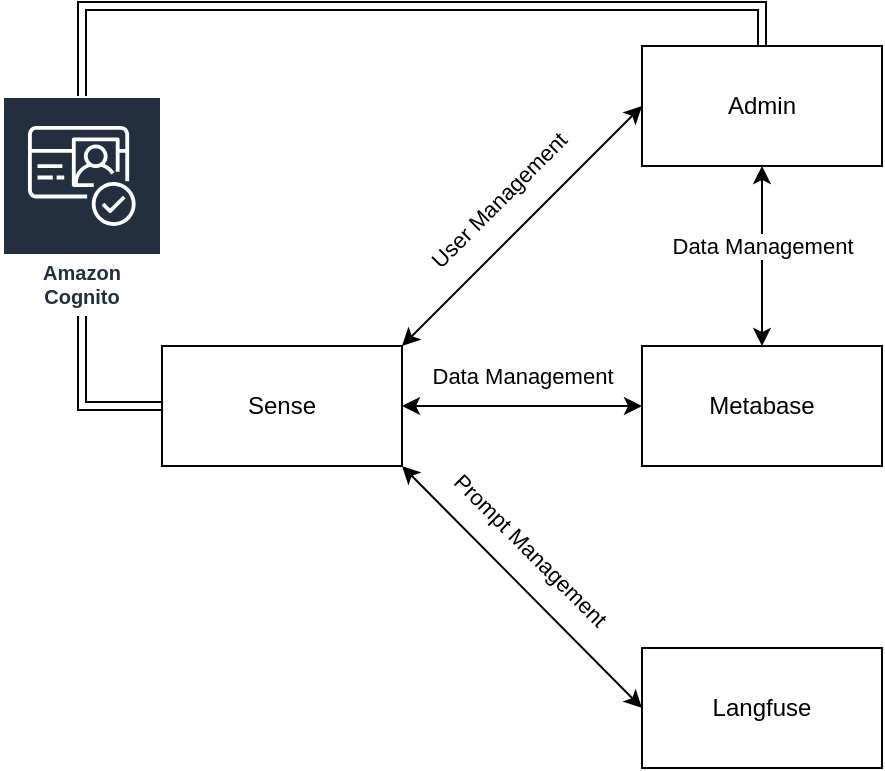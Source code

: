 <mxfile version="25.0.3">
  <diagram name="Page-1" id="W_5hOnFPXsyf9h2Ng_qx">
    <mxGraphModel grid="1" page="1" gridSize="10" guides="1" tooltips="1" connect="1" arrows="1" fold="1" pageScale="1" pageWidth="827" pageHeight="1169" math="0" shadow="0">
      <root>
        <mxCell id="0" />
        <mxCell id="1" parent="0" />
        <mxCell id="RMvT1J7S6OdmrlPCI3QP-1" value="Sense" style="rounded=0;whiteSpace=wrap;html=1;" vertex="1" parent="1">
          <mxGeometry x="200" y="320" width="120" height="60" as="geometry" />
        </mxCell>
        <mxCell id="RMvT1J7S6OdmrlPCI3QP-2" value="Admin" style="rounded=0;whiteSpace=wrap;html=1;" vertex="1" parent="1">
          <mxGeometry x="440" y="170" width="120" height="60" as="geometry" />
        </mxCell>
        <mxCell id="RMvT1J7S6OdmrlPCI3QP-3" value="Metabase" style="rounded=0;whiteSpace=wrap;html=1;" vertex="1" parent="1">
          <mxGeometry x="440" y="320" width="120" height="60" as="geometry" />
        </mxCell>
        <mxCell id="RMvT1J7S6OdmrlPCI3QP-4" value="Langfuse" style="rounded=0;whiteSpace=wrap;html=1;" vertex="1" parent="1">
          <mxGeometry x="440" y="471" width="120" height="60" as="geometry" />
        </mxCell>
        <mxCell id="RMvT1J7S6OdmrlPCI3QP-6" value="" style="endArrow=classic;startArrow=classic;html=1;rounded=0;entryX=0;entryY=0.5;entryDx=0;entryDy=0;exitX=1;exitY=0;exitDx=0;exitDy=0;" edge="1" parent="1" source="RMvT1J7S6OdmrlPCI3QP-1" target="RMvT1J7S6OdmrlPCI3QP-2">
          <mxGeometry width="50" height="50" relative="1" as="geometry">
            <mxPoint x="320" y="350" as="sourcePoint" />
            <mxPoint x="370" y="300" as="targetPoint" />
          </mxGeometry>
        </mxCell>
        <mxCell id="RMvT1J7S6OdmrlPCI3QP-9" value="User Management" style="edgeLabel;html=1;align=center;verticalAlign=middle;resizable=0;points=[];rotation=-45;" connectable="0" vertex="1" parent="RMvT1J7S6OdmrlPCI3QP-6">
          <mxGeometry x="0.284" relative="1" as="geometry">
            <mxPoint x="-29" y="4" as="offset" />
          </mxGeometry>
        </mxCell>
        <mxCell id="RMvT1J7S6OdmrlPCI3QP-7" value="" style="endArrow=classic;startArrow=classic;html=1;rounded=0;exitX=1;exitY=0.5;exitDx=0;exitDy=0;" edge="1" parent="1" source="RMvT1J7S6OdmrlPCI3QP-1" target="RMvT1J7S6OdmrlPCI3QP-3">
          <mxGeometry width="50" height="50" relative="1" as="geometry">
            <mxPoint x="380" y="570" as="sourcePoint" />
            <mxPoint x="430" y="520" as="targetPoint" />
          </mxGeometry>
        </mxCell>
        <mxCell id="RMvT1J7S6OdmrlPCI3QP-12" value="Data Management" style="edgeLabel;html=1;align=center;verticalAlign=middle;resizable=0;points=[];" connectable="0" vertex="1" parent="RMvT1J7S6OdmrlPCI3QP-7">
          <mxGeometry x="0.133" y="1" relative="1" as="geometry">
            <mxPoint x="-8" y="-14" as="offset" />
          </mxGeometry>
        </mxCell>
        <mxCell id="RMvT1J7S6OdmrlPCI3QP-8" value="" style="endArrow=classic;startArrow=classic;html=1;rounded=0;exitX=1;exitY=1;exitDx=0;exitDy=0;entryX=0;entryY=0.5;entryDx=0;entryDy=0;" edge="1" parent="1" source="RMvT1J7S6OdmrlPCI3QP-1" target="RMvT1J7S6OdmrlPCI3QP-4">
          <mxGeometry width="50" height="50" relative="1" as="geometry">
            <mxPoint x="380" y="570" as="sourcePoint" />
            <mxPoint x="430" y="520" as="targetPoint" />
          </mxGeometry>
        </mxCell>
        <mxCell id="RMvT1J7S6OdmrlPCI3QP-13" value="Prompt Management" style="edgeLabel;html=1;align=center;verticalAlign=middle;resizable=0;points=[];rotation=45;" connectable="0" vertex="1" parent="RMvT1J7S6OdmrlPCI3QP-8">
          <mxGeometry x="-0.195" relative="1" as="geometry">
            <mxPoint x="16" y="-7" as="offset" />
          </mxGeometry>
        </mxCell>
        <mxCell id="RMvT1J7S6OdmrlPCI3QP-11" value="" style="endArrow=classic;startArrow=classic;html=1;rounded=0;entryX=0.5;entryY=1;entryDx=0;entryDy=0;exitX=0.5;exitY=0;exitDx=0;exitDy=0;" edge="1" parent="1" source="RMvT1J7S6OdmrlPCI3QP-3" target="RMvT1J7S6OdmrlPCI3QP-2">
          <mxGeometry width="50" height="50" relative="1" as="geometry">
            <mxPoint x="460" y="300" as="sourcePoint" />
            <mxPoint x="510" y="250" as="targetPoint" />
          </mxGeometry>
        </mxCell>
        <mxCell id="RMvT1J7S6OdmrlPCI3QP-14" value="Data Management" style="edgeLabel;html=1;align=center;verticalAlign=middle;resizable=0;points=[];" connectable="0" vertex="1" parent="RMvT1J7S6OdmrlPCI3QP-11">
          <mxGeometry x="0.022" y="1" relative="1" as="geometry">
            <mxPoint x="1" y="-4" as="offset" />
          </mxGeometry>
        </mxCell>
        <mxCell id="RMvT1J7S6OdmrlPCI3QP-18" style="edgeStyle=orthogonalEdgeStyle;rounded=0;orthogonalLoop=1;jettySize=auto;html=1;entryX=0;entryY=0.5;entryDx=0;entryDy=0;shape=link;" edge="1" parent="1" source="RMvT1J7S6OdmrlPCI3QP-15" target="RMvT1J7S6OdmrlPCI3QP-1">
          <mxGeometry relative="1" as="geometry" />
        </mxCell>
        <mxCell id="I2ZJsuQqCbxA93O95vXi-4" style="edgeStyle=orthogonalEdgeStyle;rounded=0;orthogonalLoop=1;jettySize=auto;html=1;entryX=0.5;entryY=0;entryDx=0;entryDy=0;shape=link;" edge="1" parent="1" source="RMvT1J7S6OdmrlPCI3QP-15" target="RMvT1J7S6OdmrlPCI3QP-2">
          <mxGeometry relative="1" as="geometry">
            <Array as="points">
              <mxPoint x="160" y="150" />
              <mxPoint x="500" y="150" />
            </Array>
          </mxGeometry>
        </mxCell>
        <mxCell id="RMvT1J7S6OdmrlPCI3QP-15" value="Amazon Cognito" style="sketch=0;outlineConnect=0;fontColor=#232F3E;gradientColor=none;strokeColor=#ffffff;fillColor=#232F3E;dashed=0;verticalLabelPosition=middle;verticalAlign=bottom;align=center;html=1;whiteSpace=wrap;fontSize=10;fontStyle=1;spacing=3;shape=mxgraph.aws4.productIcon;prIcon=mxgraph.aws4.cognito;" vertex="1" parent="1">
          <mxGeometry x="120" y="195" width="80" height="110" as="geometry" />
        </mxCell>
      </root>
    </mxGraphModel>
  </diagram>
</mxfile>
